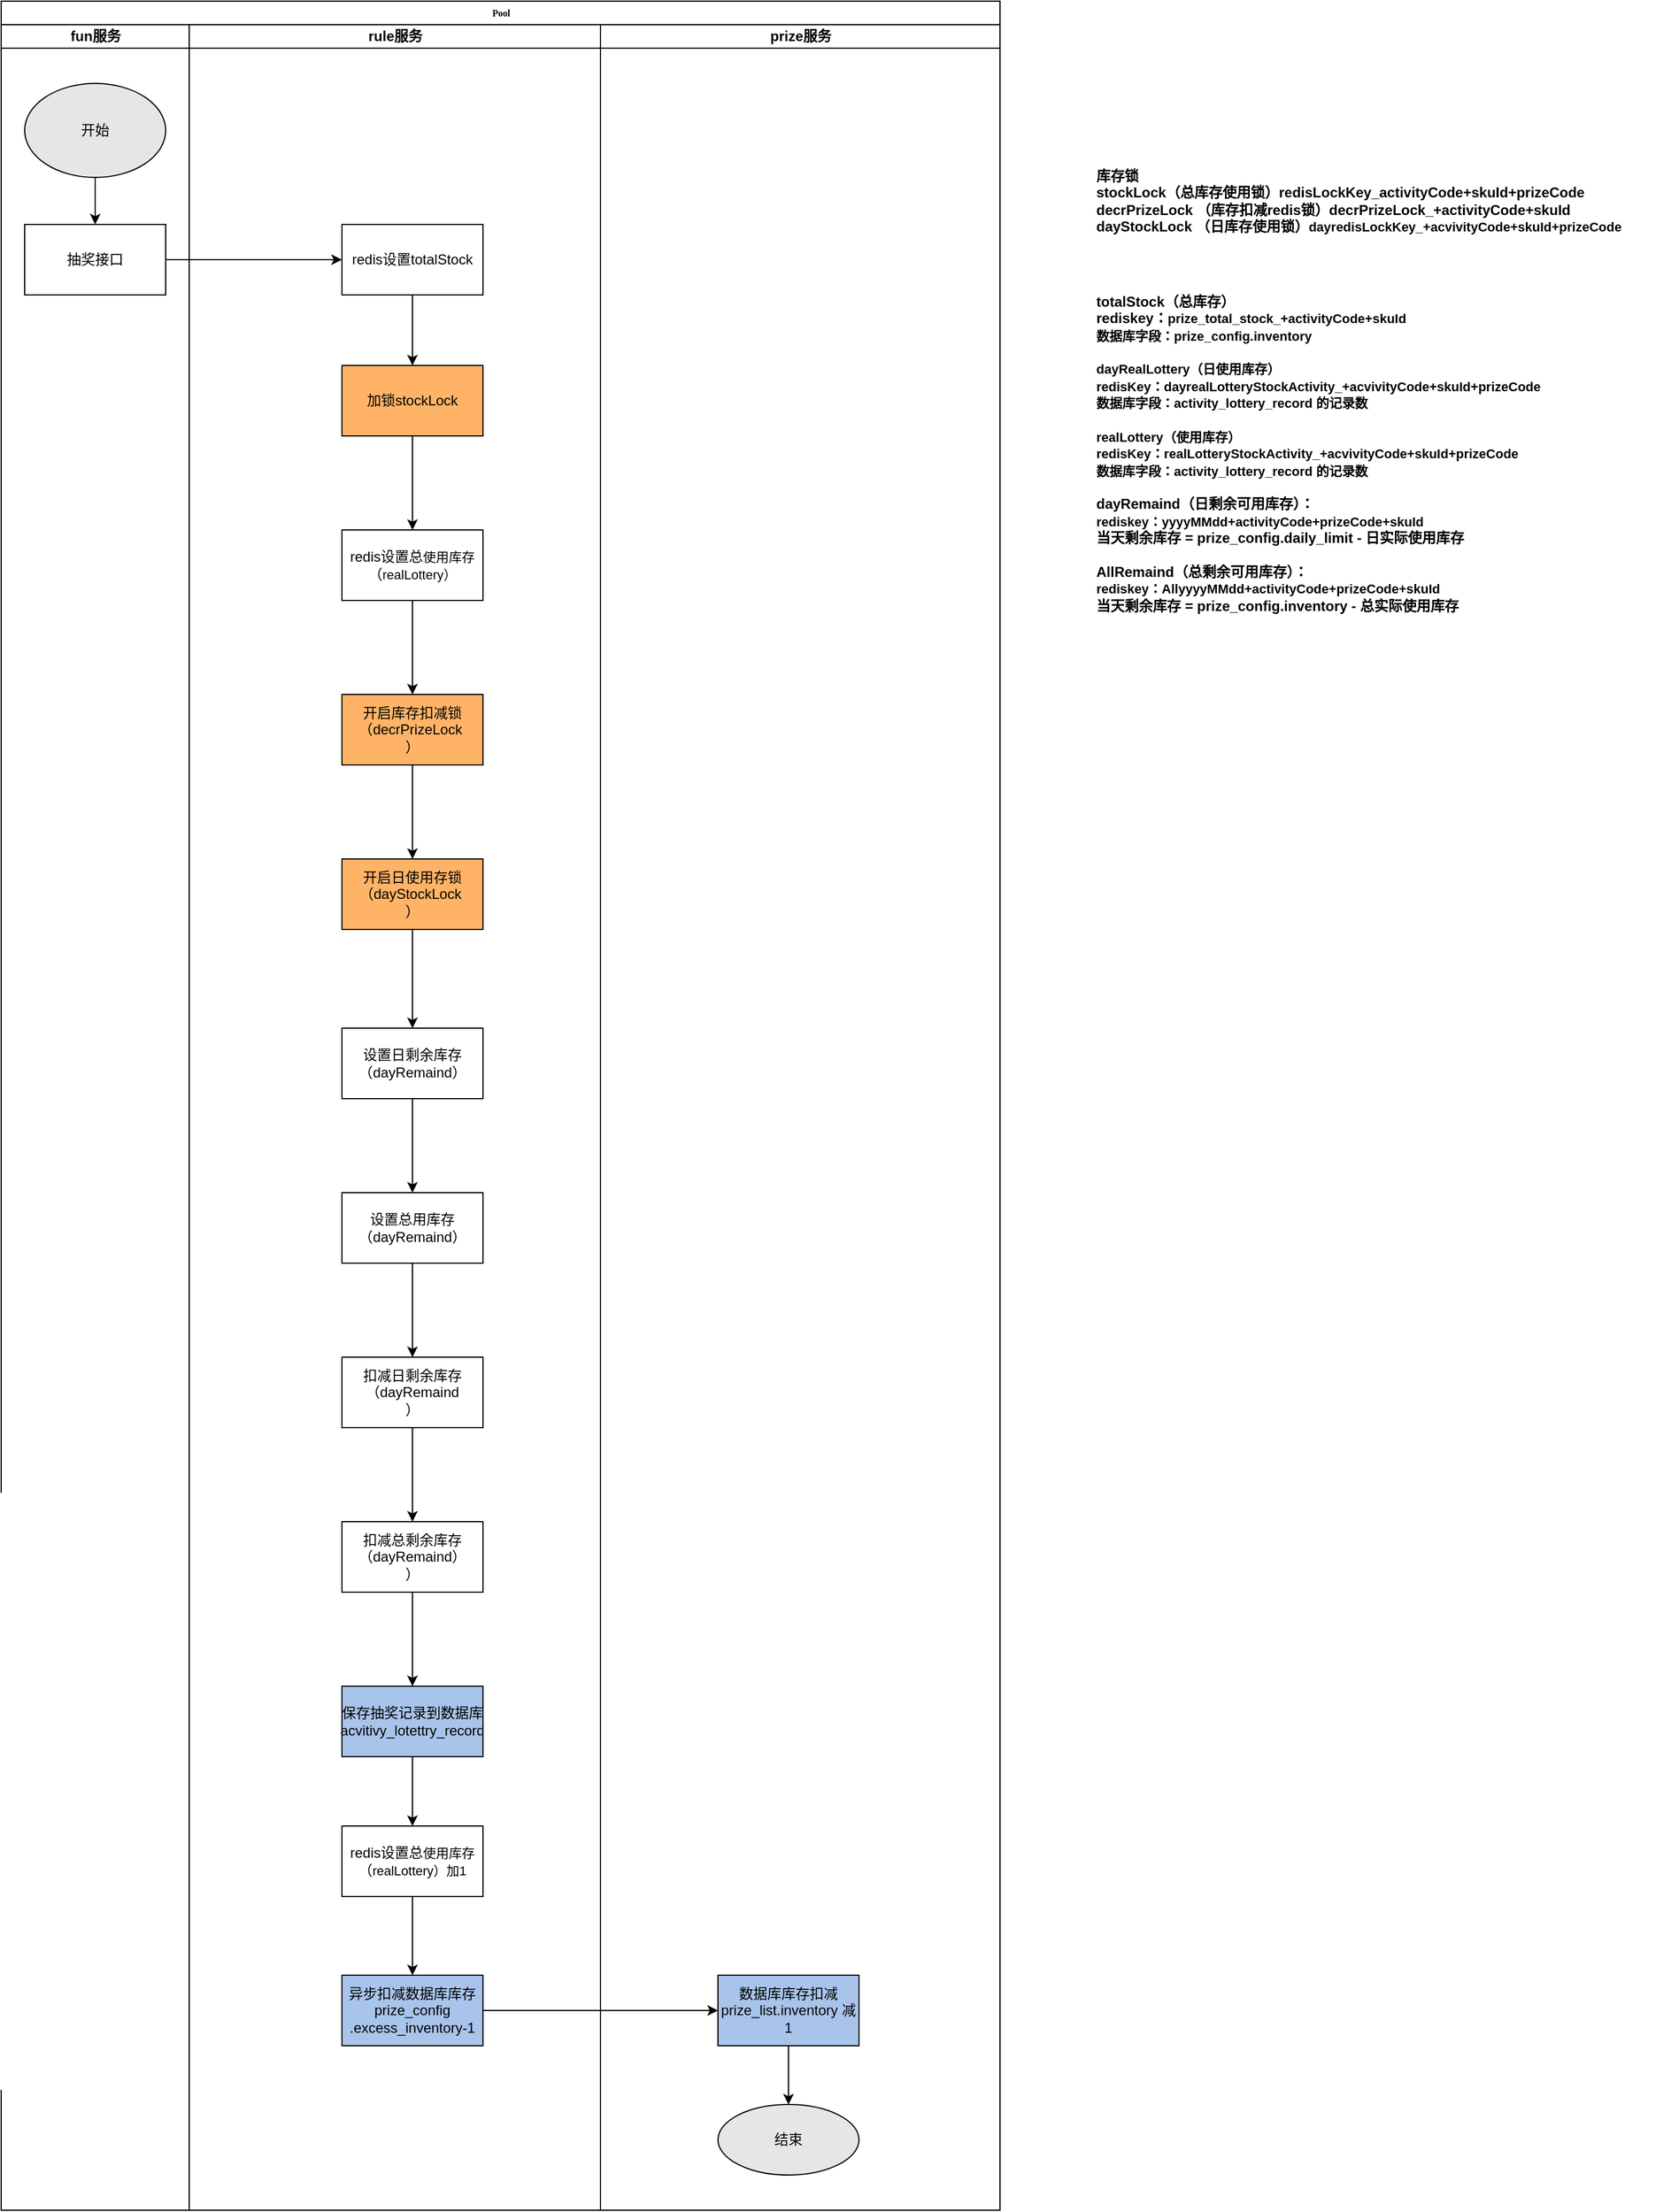 <mxfile version="20.0.1" type="github">
  <diagram name="Page-1" id="74e2e168-ea6b-b213-b513-2b3c1d86103e">
    <mxGraphModel dx="1603" dy="606" grid="1" gridSize="10" guides="1" tooltips="1" connect="1" arrows="1" fold="1" page="1" pageScale="1" pageWidth="1100" pageHeight="850" background="none" math="0" shadow="0">
      <root>
        <mxCell id="0" />
        <mxCell id="1" parent="0" />
        <mxCell id="77e6c97f196da883-1" value="Pool" style="swimlane;html=1;childLayout=stackLayout;startSize=20;rounded=0;shadow=0;labelBackgroundColor=none;strokeWidth=1;fontFamily=Verdana;fontSize=8;align=center;" parent="1" vertex="1">
          <mxGeometry x="70" y="50" width="850" height="1880" as="geometry" />
        </mxCell>
        <mxCell id="77e6c97f196da883-2" value="fun服务" style="swimlane;html=1;startSize=20;" parent="77e6c97f196da883-1" vertex="1">
          <mxGeometry y="20" width="160" height="1860" as="geometry" />
        </mxCell>
        <mxCell id="H8gWmgWeNY98q9dUtouS-47" style="edgeStyle=orthogonalEdgeStyle;rounded=0;orthogonalLoop=1;jettySize=auto;html=1;exitX=0.5;exitY=1;exitDx=0;exitDy=0;entryX=0.5;entryY=0;entryDx=0;entryDy=0;" edge="1" parent="77e6c97f196da883-2" source="H8gWmgWeNY98q9dUtouS-4" target="H8gWmgWeNY98q9dUtouS-7">
          <mxGeometry relative="1" as="geometry" />
        </mxCell>
        <mxCell id="H8gWmgWeNY98q9dUtouS-4" value="开始" style="ellipse;whiteSpace=wrap;html=1;fillColor=#E6E6E6;" vertex="1" parent="77e6c97f196da883-2">
          <mxGeometry x="20" y="50" width="120" height="80" as="geometry" />
        </mxCell>
        <mxCell id="H8gWmgWeNY98q9dUtouS-7" value="抽奖接口" style="whiteSpace=wrap;html=1;" vertex="1" parent="77e6c97f196da883-2">
          <mxGeometry x="20" y="170" width="120" height="60" as="geometry" />
        </mxCell>
        <mxCell id="77e6c97f196da883-3" value="rule服务" style="swimlane;html=1;startSize=20;" parent="77e6c97f196da883-1" vertex="1">
          <mxGeometry x="160" y="20" width="350" height="1860" as="geometry" />
        </mxCell>
        <mxCell id="H8gWmgWeNY98q9dUtouS-9" value="redis设置totalStock" style="whiteSpace=wrap;html=1;" vertex="1" parent="77e6c97f196da883-3">
          <mxGeometry x="130" y="170" width="120" height="60" as="geometry" />
        </mxCell>
        <mxCell id="H8gWmgWeNY98q9dUtouS-32" value="异步扣减数据库库存&lt;br&gt;prize_config&lt;br&gt;.excess_inventory-1" style="whiteSpace=wrap;html=1;fillColor=#A9C4EB;" vertex="1" parent="77e6c97f196da883-3">
          <mxGeometry x="130" y="1660" width="120" height="60" as="geometry" />
        </mxCell>
        <mxCell id="H8gWmgWeNY98q9dUtouS-42" style="edgeStyle=orthogonalEdgeStyle;rounded=0;orthogonalLoop=1;jettySize=auto;html=1;" edge="1" parent="77e6c97f196da883-3" source="H8gWmgWeNY98q9dUtouS-37" target="H8gWmgWeNY98q9dUtouS-32">
          <mxGeometry relative="1" as="geometry" />
        </mxCell>
        <mxCell id="H8gWmgWeNY98q9dUtouS-37" value="&lt;span style=&quot;&quot;&gt;redis设置总&lt;/span&gt;&lt;span style=&quot;font-size: 11px; text-align: left;&quot;&gt;使用库存&lt;/span&gt;&lt;span style=&quot;&quot;&gt;（&lt;/span&gt;&lt;span style=&quot;font-size: 11px; text-align: left;&quot;&gt;realLottery）加1&lt;/span&gt;" style="whiteSpace=wrap;html=1;fillColor=#FFFFFF;" vertex="1" parent="77e6c97f196da883-3">
          <mxGeometry x="130" y="1533" width="120" height="60" as="geometry" />
        </mxCell>
        <mxCell id="77e6c97f196da883-4" value="prize服务" style="swimlane;html=1;startSize=20;" parent="77e6c97f196da883-1" vertex="1">
          <mxGeometry x="510" y="20" width="340" height="1860" as="geometry" />
        </mxCell>
        <mxCell id="H8gWmgWeNY98q9dUtouS-46" value="" style="edgeStyle=orthogonalEdgeStyle;rounded=0;orthogonalLoop=1;jettySize=auto;html=1;" edge="1" parent="77e6c97f196da883-4" source="H8gWmgWeNY98q9dUtouS-43" target="H8gWmgWeNY98q9dUtouS-45">
          <mxGeometry relative="1" as="geometry" />
        </mxCell>
        <mxCell id="H8gWmgWeNY98q9dUtouS-43" value="数据库库存扣减&lt;br&gt;prize_list.inventory 减1" style="whiteSpace=wrap;html=1;fillColor=#A9C4EB;" vertex="1" parent="77e6c97f196da883-4">
          <mxGeometry x="100" y="1660" width="120" height="60" as="geometry" />
        </mxCell>
        <mxCell id="H8gWmgWeNY98q9dUtouS-45" value="结束" style="ellipse;whiteSpace=wrap;html=1;fillColor=#E6E6E6;" vertex="1" parent="77e6c97f196da883-4">
          <mxGeometry x="100" y="1770" width="120" height="60" as="geometry" />
        </mxCell>
        <mxCell id="H8gWmgWeNY98q9dUtouS-44" value="" style="edgeStyle=orthogonalEdgeStyle;rounded=0;orthogonalLoop=1;jettySize=auto;html=1;" edge="1" parent="77e6c97f196da883-1" source="H8gWmgWeNY98q9dUtouS-32" target="H8gWmgWeNY98q9dUtouS-43">
          <mxGeometry relative="1" as="geometry" />
        </mxCell>
        <mxCell id="H8gWmgWeNY98q9dUtouS-10" value="" style="edgeStyle=orthogonalEdgeStyle;rounded=0;orthogonalLoop=1;jettySize=auto;html=1;" edge="1" parent="77e6c97f196da883-1" source="H8gWmgWeNY98q9dUtouS-7" target="H8gWmgWeNY98q9dUtouS-9">
          <mxGeometry relative="1" as="geometry" />
        </mxCell>
        <mxCell id="H8gWmgWeNY98q9dUtouS-14" value="&lt;b&gt;totalStock（总库存）&lt;br&gt;&lt;span style=&quot;&quot;&gt;	&lt;/span&gt;&lt;span style=&quot;&quot;&gt;	&lt;/span&gt;rediskey：&lt;span style=&quot;font-size: 11px;&quot;&gt;prize_total_stock_+activityCode+skuId&lt;br&gt;&lt;span style=&quot;&quot;&gt;	&lt;/span&gt;&lt;span style=&quot;&quot;&gt;	&lt;/span&gt;数据库字段：prize_config.inventory&lt;br&gt;&lt;/span&gt;&lt;span style=&quot;font-size: 11px; background-color: rgb(255, 255, 255);&quot;&gt;&lt;br&gt;&lt;/span&gt;&lt;span style=&quot;font-size: 11px;&quot;&gt;dayRealLottery（日使用库存）&lt;br&gt;&lt;/span&gt;&lt;span style=&quot;font-size: 11px; background-color: rgb(255, 255, 255);&quot;&gt;redisKey：dayrealLotteryStockActivity_+acvivityCode+skuId+prizeCode&lt;br&gt;数据库字段：activity_lottery_record 的记录数&lt;br&gt;&lt;/span&gt;&lt;span style=&quot;font-size: 11px; background-color: rgb(255, 255, 255);&quot;&gt;&lt;br&gt;&lt;/span&gt;&lt;span style=&quot;font-size: 11px;&quot;&gt;realLottery（使用库存）&lt;br&gt;&lt;/span&gt;&lt;span style=&quot;font-size: 11px; background-color: rgb(255, 255, 255);&quot;&gt;redisKey：realLotteryStockActivity_+acvivityCode+skuId+prizeCode&lt;br&gt;数据库字段：activity_lottery_record 的记录数&lt;/span&gt;&lt;span style=&quot;font-size: 11px; background-color: rgb(255, 255, 255);&quot;&gt;&lt;br&gt;&lt;br&gt;&lt;/span&gt;&lt;span style=&quot;text-align: center;&quot;&gt;dayRemaind（日剩余可用库存）：&lt;br&gt;&lt;/span&gt;&lt;span style=&quot;font-size: 11px; background-color: rgb(255, 255, 255);&quot;&gt;rediskey：&lt;/span&gt;&lt;span style=&quot;font-size: 11px; text-align: center;&quot;&gt;yyyyMMdd+activityCode+prizeCode+skuId&lt;/span&gt;&lt;span style=&quot;text-align: center;&quot;&gt;&lt;br&gt;&lt;/span&gt;&lt;span style=&quot;text-align: center;&quot;&gt;当天剩余库存 = prize_config.daily_limit - 日实际使用库存&lt;br&gt;&lt;/span&gt;&lt;span style=&quot;font-size: 11px; background-color: rgb(255, 255, 255);&quot;&gt;&lt;br&gt;&lt;/span&gt;&lt;span style=&quot;text-align: center;&quot;&gt;All&lt;/span&gt;&lt;span style=&quot;text-align: center;&quot;&gt;Remaind&lt;/span&gt;&lt;span style=&quot;text-align: center;&quot;&gt;（总剩余可用库存）：&lt;br&gt;&lt;/span&gt;&lt;span style=&quot;font-size: 11px; background-color: rgb(255, 255, 255);&quot;&gt;rediskey：All&lt;/span&gt;&lt;span style=&quot;font-size: 11px; text-align: center;&quot;&gt;yyyyMMdd+activityCode+prizeCode+skuId&lt;/span&gt;&lt;span style=&quot;text-align: center;&quot;&gt;&lt;br&gt;&lt;/span&gt;&lt;span style=&quot;text-align: center;&quot;&gt;当天剩余库存 = prize_config.inventory - 总实际使用库存&lt;/span&gt;&lt;/b&gt;&lt;span style=&quot;font-size: 11px; background-color: rgb(255, 255, 255);&quot;&gt;&lt;br&gt;&lt;/span&gt;" style="text;html=1;align=left;verticalAlign=middle;resizable=0;points=[];autosize=1;strokeColor=none;fillColor=none;" vertex="1" parent="1">
          <mxGeometry x="1000" y="300" width="430" height="270" as="geometry" />
        </mxCell>
        <mxCell id="H8gWmgWeNY98q9dUtouS-15" value="&lt;span style=&quot;&quot;&gt;	&lt;/span&gt;&lt;span style=&quot;&quot;&gt;	&lt;/span&gt;&lt;span style=&quot;&quot;&gt;	&lt;/span&gt;&lt;span style=&quot;&quot;&gt;	&lt;/span&gt;&lt;span style=&quot;&quot;&gt;	&lt;/span&gt;&lt;span style=&quot;&quot;&gt;	&lt;/span&gt;&lt;b&gt;库存锁&lt;br&gt;stockLock（总库存使用锁）redisLockKey_activityCode+skuId+prizeCode&lt;br&gt;decrPrizeLock （库存扣减redis锁）decrPrizeLock_+activityCode+skuId&lt;br&gt;dayStockLock （日库存使用锁）&lt;span style=&quot;font-size: 11px; text-align: center;&quot;&gt;dayredisLockKey_+acvivityCode+skuId+prizeCode&lt;/span&gt;&lt;/b&gt;" style="text;html=1;align=left;verticalAlign=middle;resizable=0;points=[];autosize=1;strokeColor=none;fillColor=none;" vertex="1" parent="1">
          <mxGeometry x="1000" y="190" width="490" height="60" as="geometry" />
        </mxCell>
        <mxCell id="H8gWmgWeNY98q9dUtouS-19" value="" style="edgeStyle=orthogonalEdgeStyle;rounded=0;orthogonalLoop=1;jettySize=auto;html=1;" edge="1" parent="1" source="H8gWmgWeNY98q9dUtouS-16" target="H8gWmgWeNY98q9dUtouS-18">
          <mxGeometry relative="1" as="geometry" />
        </mxCell>
        <mxCell id="H8gWmgWeNY98q9dUtouS-16" value="加锁&lt;span style=&quot;&quot;&gt;stockLock&lt;/span&gt;" style="whiteSpace=wrap;html=1;fillColor=#FFB366;" vertex="1" parent="1">
          <mxGeometry x="360" y="360" width="120" height="60" as="geometry" />
        </mxCell>
        <mxCell id="H8gWmgWeNY98q9dUtouS-17" value="" style="edgeStyle=orthogonalEdgeStyle;rounded=0;orthogonalLoop=1;jettySize=auto;html=1;" edge="1" parent="1" source="H8gWmgWeNY98q9dUtouS-9" target="H8gWmgWeNY98q9dUtouS-16">
          <mxGeometry relative="1" as="geometry" />
        </mxCell>
        <mxCell id="H8gWmgWeNY98q9dUtouS-21" value="" style="edgeStyle=orthogonalEdgeStyle;rounded=0;orthogonalLoop=1;jettySize=auto;html=1;" edge="1" parent="1" source="H8gWmgWeNY98q9dUtouS-18" target="H8gWmgWeNY98q9dUtouS-20">
          <mxGeometry relative="1" as="geometry" />
        </mxCell>
        <mxCell id="H8gWmgWeNY98q9dUtouS-18" value="redis设置总&lt;span style=&quot;font-size: 11px; text-align: left;&quot;&gt;使用库存&lt;/span&gt;（&lt;span style=&quot;font-size: 11px; text-align: left;&quot;&gt;realLottery）&lt;/span&gt;" style="whiteSpace=wrap;html=1;" vertex="1" parent="1">
          <mxGeometry x="360" y="500" width="120" height="60" as="geometry" />
        </mxCell>
        <mxCell id="H8gWmgWeNY98q9dUtouS-23" value="" style="edgeStyle=orthogonalEdgeStyle;rounded=0;orthogonalLoop=1;jettySize=auto;html=1;" edge="1" parent="1" source="H8gWmgWeNY98q9dUtouS-20" target="H8gWmgWeNY98q9dUtouS-22">
          <mxGeometry relative="1" as="geometry" />
        </mxCell>
        <mxCell id="H8gWmgWeNY98q9dUtouS-20" value="开启库存扣减锁（&lt;span style=&quot;text-align: left;&quot;&gt;decrPrizeLock&amp;nbsp;&lt;/span&gt;&lt;br&gt;）" style="whiteSpace=wrap;html=1;fillColor=#FFB366;" vertex="1" parent="1">
          <mxGeometry x="360" y="640" width="120" height="60" as="geometry" />
        </mxCell>
        <mxCell id="H8gWmgWeNY98q9dUtouS-25" value="" style="edgeStyle=orthogonalEdgeStyle;rounded=0;orthogonalLoop=1;jettySize=auto;html=1;" edge="1" parent="1" source="H8gWmgWeNY98q9dUtouS-22" target="H8gWmgWeNY98q9dUtouS-24">
          <mxGeometry relative="1" as="geometry" />
        </mxCell>
        <mxCell id="H8gWmgWeNY98q9dUtouS-22" value="开启日使用存锁（&lt;span style=&quot;text-align: left;&quot;&gt;dayStockLock&amp;nbsp;&lt;/span&gt;&lt;br&gt;）" style="whiteSpace=wrap;html=1;fillColor=#FFB366;" vertex="1" parent="1">
          <mxGeometry x="360" y="780" width="120" height="60" as="geometry" />
        </mxCell>
        <mxCell id="H8gWmgWeNY98q9dUtouS-27" value="" style="edgeStyle=orthogonalEdgeStyle;rounded=0;orthogonalLoop=1;jettySize=auto;html=1;" edge="1" parent="1" source="H8gWmgWeNY98q9dUtouS-24" target="H8gWmgWeNY98q9dUtouS-26">
          <mxGeometry relative="1" as="geometry" />
        </mxCell>
        <mxCell id="H8gWmgWeNY98q9dUtouS-24" value="设置日剩余库存（&lt;span style=&quot;&quot;&gt;dayRemaind&lt;/span&gt;）" style="whiteSpace=wrap;html=1;fillColor=#FFFFFF;" vertex="1" parent="1">
          <mxGeometry x="360" y="924" width="120" height="60" as="geometry" />
        </mxCell>
        <mxCell id="H8gWmgWeNY98q9dUtouS-29" value="" style="edgeStyle=orthogonalEdgeStyle;rounded=0;orthogonalLoop=1;jettySize=auto;html=1;" edge="1" parent="1" source="H8gWmgWeNY98q9dUtouS-26" target="H8gWmgWeNY98q9dUtouS-28">
          <mxGeometry relative="1" as="geometry" />
        </mxCell>
        <mxCell id="H8gWmgWeNY98q9dUtouS-26" value="&lt;span style=&quot;&quot;&gt;设置总用库存（&lt;/span&gt;&lt;span style=&quot;&quot;&gt;dayRemaind&lt;/span&gt;&lt;span style=&quot;&quot;&gt;）&lt;/span&gt;" style="whiteSpace=wrap;html=1;fillColor=#FFFFFF;" vertex="1" parent="1">
          <mxGeometry x="360" y="1064" width="120" height="60" as="geometry" />
        </mxCell>
        <mxCell id="H8gWmgWeNY98q9dUtouS-31" value="" style="edgeStyle=orthogonalEdgeStyle;rounded=0;orthogonalLoop=1;jettySize=auto;html=1;" edge="1" parent="1" source="H8gWmgWeNY98q9dUtouS-28" target="H8gWmgWeNY98q9dUtouS-30">
          <mxGeometry relative="1" as="geometry" />
        </mxCell>
        <mxCell id="H8gWmgWeNY98q9dUtouS-28" value="扣减日剩余库存（dayRemaind&lt;br&gt;）" style="whiteSpace=wrap;html=1;fillColor=#FFFFFF;" vertex="1" parent="1">
          <mxGeometry x="360" y="1204" width="120" height="60" as="geometry" />
        </mxCell>
        <mxCell id="H8gWmgWeNY98q9dUtouS-40" value="" style="edgeStyle=orthogonalEdgeStyle;rounded=0;orthogonalLoop=1;jettySize=auto;html=1;" edge="1" parent="1" source="H8gWmgWeNY98q9dUtouS-30" target="H8gWmgWeNY98q9dUtouS-39">
          <mxGeometry relative="1" as="geometry" />
        </mxCell>
        <mxCell id="H8gWmgWeNY98q9dUtouS-30" value="扣减总剩余库存（dayRemaind）&lt;br&gt;）" style="whiteSpace=wrap;html=1;fillColor=#FFFFFF;" vertex="1" parent="1">
          <mxGeometry x="360" y="1344" width="120" height="60" as="geometry" />
        </mxCell>
        <mxCell id="H8gWmgWeNY98q9dUtouS-41" style="edgeStyle=orthogonalEdgeStyle;rounded=0;orthogonalLoop=1;jettySize=auto;html=1;entryX=0.5;entryY=0;entryDx=0;entryDy=0;" edge="1" parent="1" source="H8gWmgWeNY98q9dUtouS-39" target="H8gWmgWeNY98q9dUtouS-37">
          <mxGeometry relative="1" as="geometry" />
        </mxCell>
        <mxCell id="H8gWmgWeNY98q9dUtouS-39" value="保存抽奖记录到数据库acvitivy_lotettry_record" style="whiteSpace=wrap;html=1;fillColor=#A9C4EB;" vertex="1" parent="1">
          <mxGeometry x="360" y="1484" width="120" height="60" as="geometry" />
        </mxCell>
      </root>
    </mxGraphModel>
  </diagram>
</mxfile>
